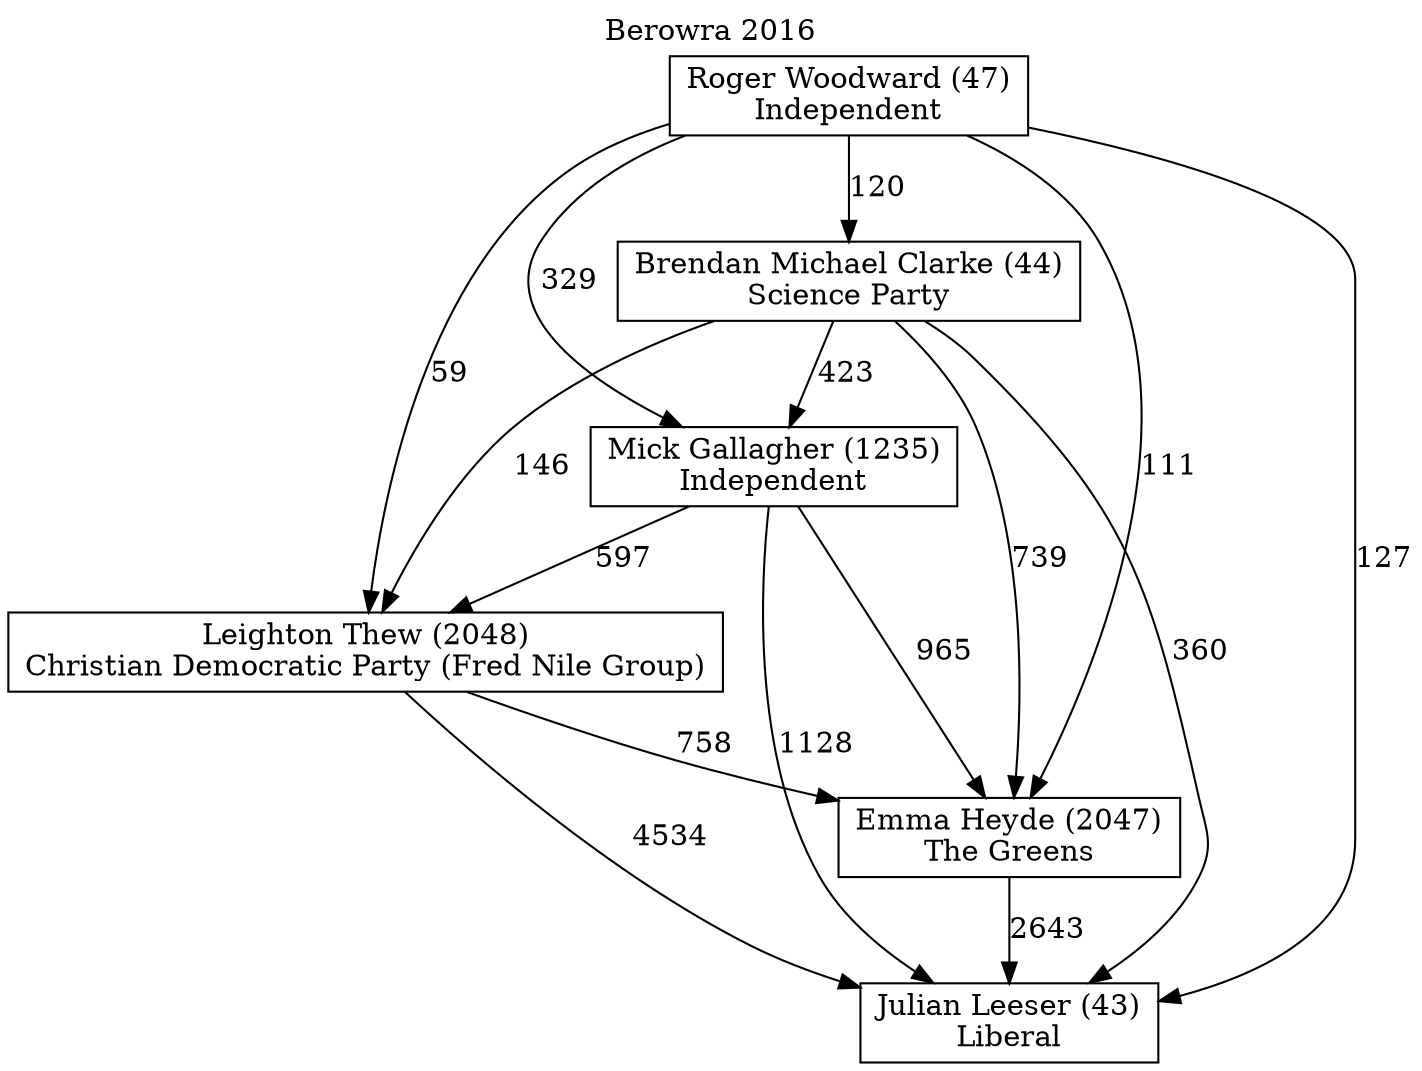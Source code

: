 // House preference flow
digraph "Julian Leeser (43)_Berowra_2016" {
	graph [label="Berowra 2016" labelloc=t mclimit=10]
	node [shape=box]
	"Emma Heyde (2047)" [label="Emma Heyde (2047)
The Greens"]
	"Mick Gallagher (1235)" [label="Mick Gallagher (1235)
Independent"]
	"Leighton Thew (2048)" [label="Leighton Thew (2048)
Christian Democratic Party (Fred Nile Group)"]
	"Julian Leeser (43)" [label="Julian Leeser (43)
Liberal"]
	"Roger Woodward (47)" [label="Roger Woodward (47)
Independent"]
	"Brendan Michael Clarke (44)" [label="Brendan Michael Clarke (44)
Science Party"]
	"Mick Gallagher (1235)" -> "Julian Leeser (43)" [label=1128]
	"Brendan Michael Clarke (44)" -> "Mick Gallagher (1235)" [label=423]
	"Roger Woodward (47)" -> "Leighton Thew (2048)" [label=59]
	"Brendan Michael Clarke (44)" -> "Emma Heyde (2047)" [label=739]
	"Brendan Michael Clarke (44)" -> "Leighton Thew (2048)" [label=146]
	"Emma Heyde (2047)" -> "Julian Leeser (43)" [label=2643]
	"Roger Woodward (47)" -> "Brendan Michael Clarke (44)" [label=120]
	"Brendan Michael Clarke (44)" -> "Julian Leeser (43)" [label=360]
	"Roger Woodward (47)" -> "Mick Gallagher (1235)" [label=329]
	"Mick Gallagher (1235)" -> "Leighton Thew (2048)" [label=597]
	"Leighton Thew (2048)" -> "Julian Leeser (43)" [label=4534]
	"Roger Woodward (47)" -> "Emma Heyde (2047)" [label=111]
	"Leighton Thew (2048)" -> "Emma Heyde (2047)" [label=758]
	"Mick Gallagher (1235)" -> "Emma Heyde (2047)" [label=965]
	"Roger Woodward (47)" -> "Julian Leeser (43)" [label=127]
}
